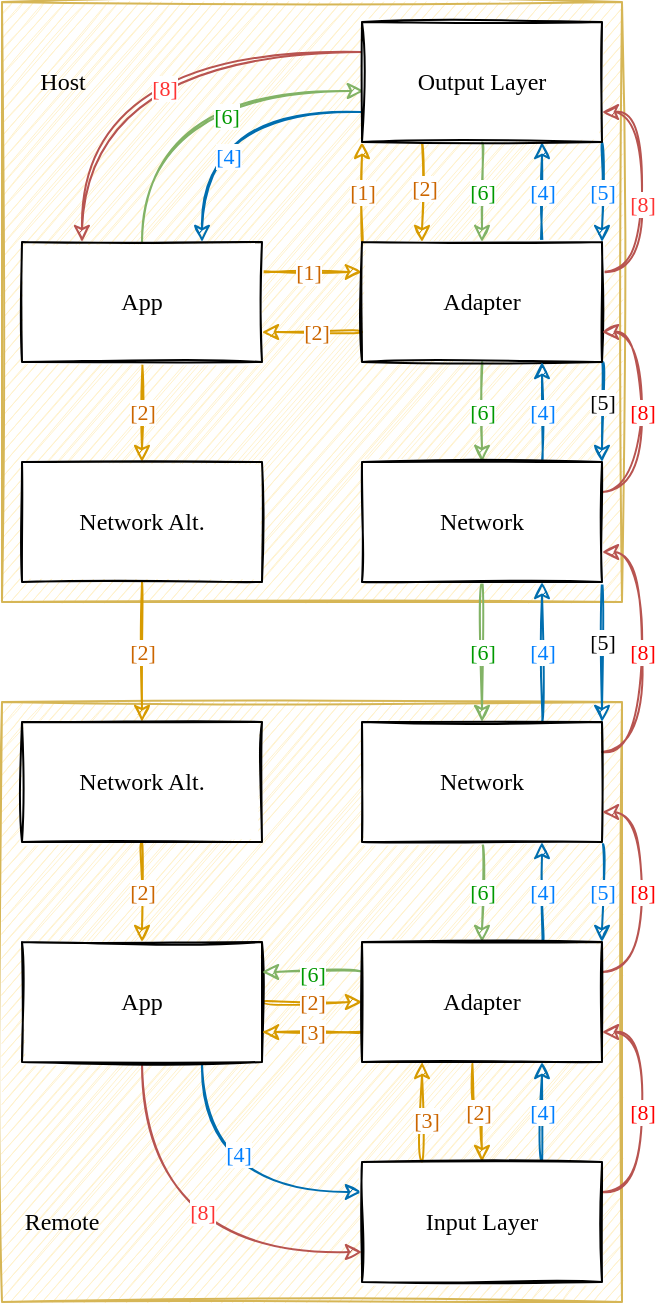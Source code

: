<mxfile version="14.5.1" type="github">
  <diagram id="R2lEEEUBdFMjLlhIrx00" name="Page-1">
    <mxGraphModel dx="788" dy="552" grid="1" gridSize="10" guides="1" tooltips="1" connect="1" arrows="1" fold="1" page="0" pageScale="1" pageWidth="850" pageHeight="1100" math="0" shadow="0" extFonts="Permanent Marker^https://fonts.googleapis.com/css?family=Permanent+Marker">
      <root>
        <mxCell id="0" />
        <mxCell id="1" parent="0" />
        <mxCell id="pU21dftAFh7mlRXFfOvP-20" value="" style="whiteSpace=wrap;html=1;sketch=1;fillColor=#fff2cc;strokeColor=#d6b656;fontFamily=Comic Sans MS;" parent="1" vertex="1">
          <mxGeometry x="10" y="360" width="310" height="300" as="geometry" />
        </mxCell>
        <mxCell id="pU21dftAFh7mlRXFfOvP-16" value="" style="whiteSpace=wrap;html=1;sketch=1;fillColor=#fff2cc;strokeColor=#d6b656;fontFamily=Comic Sans MS;" parent="1" vertex="1">
          <mxGeometry x="10" y="10" width="310" height="300" as="geometry" />
        </mxCell>
        <mxCell id="pU21dftAFh7mlRXFfOvP-2" style="edgeStyle=orthogonalEdgeStyle;orthogonalLoop=1;jettySize=auto;html=1;exitX=0.5;exitY=1;exitDx=0;exitDy=0;curved=1;sketch=1;fontFamily=Comic Sans MS;" parent="1" edge="1">
          <mxGeometry relative="1" as="geometry">
            <mxPoint x="60" y="230" as="sourcePoint" />
            <mxPoint x="60" y="230" as="targetPoint" />
          </mxGeometry>
        </mxCell>
        <mxCell id="pU21dftAFh7mlRXFfOvP-7" style="edgeStyle=orthogonalEdgeStyle;orthogonalLoop=1;jettySize=auto;html=1;exitX=1;exitY=0.25;exitDx=0;exitDy=0;entryX=0;entryY=0.25;entryDx=0;entryDy=0;curved=1;fillColor=#ffcd28;strokeColor=#d79b00;sketch=1;gradientColor=#ffa500;fontFamily=Comic Sans MS;" parent="1" source="pU21dftAFh7mlRXFfOvP-4" target="pU21dftAFh7mlRXFfOvP-5" edge="1">
          <mxGeometry relative="1" as="geometry" />
        </mxCell>
        <mxCell id="pU21dftAFh7mlRXFfOvP-11" value="[1]" style="edgeLabel;html=1;align=center;verticalAlign=middle;resizable=0;points=[];sketch=1;fontFamily=Comic Sans MS;fontColor=#CC6600;" parent="pU21dftAFh7mlRXFfOvP-7" vertex="1" connectable="0">
          <mxGeometry x="-0.079" relative="1" as="geometry">
            <mxPoint as="offset" />
          </mxGeometry>
        </mxCell>
        <mxCell id="pU21dftAFh7mlRXFfOvP-18" value="[2]" style="edgeStyle=orthogonalEdgeStyle;orthogonalLoop=1;jettySize=auto;html=1;exitX=0.5;exitY=1;exitDx=0;exitDy=0;entryX=0.5;entryY=0;entryDx=0;entryDy=0;curved=1;fillColor=#ffcd28;strokeColor=#d79b00;sketch=1;gradientColor=#ffa500;fontFamily=Comic Sans MS;fontColor=#CC6600;" parent="1" source="pU21dftAFh7mlRXFfOvP-4" target="pU21dftAFh7mlRXFfOvP-14" edge="1">
          <mxGeometry relative="1" as="geometry" />
        </mxCell>
        <mxCell id="pU21dftAFh7mlRXFfOvP-54" style="edgeStyle=orthogonalEdgeStyle;orthogonalLoop=1;jettySize=auto;html=1;exitX=0.5;exitY=0;exitDx=0;exitDy=0;entryX=0.008;entryY=0.575;entryDx=0;entryDy=0;curved=1;sketch=1;fontFamily=Comic Sans MS;entryPerimeter=0;fillColor=#d5e8d4;strokeColor=#82b366;" parent="1" source="pU21dftAFh7mlRXFfOvP-4" target="pU21dftAFh7mlRXFfOvP-6" edge="1">
          <mxGeometry relative="1" as="geometry" />
        </mxCell>
        <mxCell id="xrkJ1RhqO17VFnVHTUfB-8" value="[6]" style="edgeLabel;html=1;align=center;verticalAlign=middle;resizable=0;points=[];sketch=1;fontFamily=Comic Sans MS;fontColor=#009900;" vertex="1" connectable="0" parent="pU21dftAFh7mlRXFfOvP-54">
          <mxGeometry x="0.258" y="-12" relative="1" as="geometry">
            <mxPoint as="offset" />
          </mxGeometry>
        </mxCell>
        <mxCell id="pU21dftAFh7mlRXFfOvP-4" value="App" style="whiteSpace=wrap;html=1;sketch=1;fontFamily=Comic Sans MS;" parent="1" vertex="1">
          <mxGeometry x="20" y="130" width="120" height="60" as="geometry" />
        </mxCell>
        <mxCell id="pU21dftAFh7mlRXFfOvP-8" value="[1]" style="edgeStyle=orthogonalEdgeStyle;orthogonalLoop=1;jettySize=auto;html=1;exitX=0;exitY=0;exitDx=0;exitDy=0;entryX=0;entryY=1;entryDx=0;entryDy=0;curved=1;fillColor=#ffcd28;strokeColor=#d79b00;sketch=1;gradientColor=#ffa500;fontFamily=Comic Sans MS;fontColor=#CC6600;" parent="1" source="pU21dftAFh7mlRXFfOvP-5" target="pU21dftAFh7mlRXFfOvP-6" edge="1">
          <mxGeometry relative="1" as="geometry" />
        </mxCell>
        <mxCell id="pU21dftAFh7mlRXFfOvP-10" style="edgeStyle=orthogonalEdgeStyle;orthogonalLoop=1;jettySize=auto;html=1;exitX=0;exitY=0.75;exitDx=0;exitDy=0;entryX=1;entryY=0.75;entryDx=0;entryDy=0;curved=1;fillColor=#ffcd28;strokeColor=#d79b00;sketch=1;gradientColor=#ffa500;fontFamily=Comic Sans MS;fontColor=#CC6600;" parent="1" source="pU21dftAFh7mlRXFfOvP-5" target="pU21dftAFh7mlRXFfOvP-4" edge="1">
          <mxGeometry relative="1" as="geometry" />
        </mxCell>
        <mxCell id="pU21dftAFh7mlRXFfOvP-13" value="[2]" style="edgeLabel;html=1;align=center;verticalAlign=middle;resizable=0;points=[];sketch=1;fontFamily=Comic Sans MS;fontColor=#CC6600;" parent="pU21dftAFh7mlRXFfOvP-10" vertex="1" connectable="0">
          <mxGeometry x="-0.059" relative="1" as="geometry">
            <mxPoint as="offset" />
          </mxGeometry>
        </mxCell>
        <mxCell id="pU21dftAFh7mlRXFfOvP-39" value="[4]" style="edgeStyle=orthogonalEdgeStyle;orthogonalLoop=1;jettySize=auto;html=1;exitX=0.75;exitY=0;exitDx=0;exitDy=0;entryX=0.75;entryY=1;entryDx=0;entryDy=0;curved=1;fillColor=#1ba1e2;strokeColor=#006EAF;sketch=1;fontFamily=Comic Sans MS;fontColor=#007FFF;" parent="1" source="pU21dftAFh7mlRXFfOvP-5" target="pU21dftAFh7mlRXFfOvP-6" edge="1">
          <mxGeometry relative="1" as="geometry" />
        </mxCell>
        <mxCell id="pU21dftAFh7mlRXFfOvP-42" style="edgeStyle=orthogonalEdgeStyle;orthogonalLoop=1;jettySize=auto;html=1;exitX=1;exitY=1;exitDx=0;exitDy=0;entryX=1;entryY=0;entryDx=0;entryDy=0;curved=1;sketch=1;fillColor=#1ba1e2;strokeColor=#006EAF;fontFamily=Comic Sans MS;fontColor=#007FFF;" parent="1" source="pU21dftAFh7mlRXFfOvP-5" target="pU21dftAFh7mlRXFfOvP-15" edge="1">
          <mxGeometry relative="1" as="geometry" />
        </mxCell>
        <mxCell id="pU21dftAFh7mlRXFfOvP-43" value="[5]" style="edgeLabel;html=1;align=center;verticalAlign=middle;resizable=0;points=[];sketch=1;fontFamily=Comic Sans MS;" parent="pU21dftAFh7mlRXFfOvP-42" vertex="1" connectable="0">
          <mxGeometry x="-0.48" y="-1" relative="1" as="geometry">
            <mxPoint x="1" y="7.14" as="offset" />
          </mxGeometry>
        </mxCell>
        <mxCell id="pU21dftAFh7mlRXFfOvP-48" value="[6]" style="edgeStyle=orthogonalEdgeStyle;orthogonalLoop=1;jettySize=auto;html=1;entryX=0.5;entryY=0;entryDx=0;entryDy=0;curved=1;sketch=1;fontFamily=Comic Sans MS;exitX=0.5;exitY=1;exitDx=0;exitDy=0;fillColor=#d5e8d4;strokeColor=#82b366;fontColor=#009900;" parent="1" source="pU21dftAFh7mlRXFfOvP-5" target="pU21dftAFh7mlRXFfOvP-15" edge="1">
          <mxGeometry relative="1" as="geometry">
            <mxPoint x="220" y="190" as="sourcePoint" />
          </mxGeometry>
        </mxCell>
        <mxCell id="pU21dftAFh7mlRXFfOvP-66" style="edgeStyle=orthogonalEdgeStyle;orthogonalLoop=1;jettySize=auto;html=1;exitX=1;exitY=0.25;exitDx=0;exitDy=0;entryX=1;entryY=0.75;entryDx=0;entryDy=0;curved=1;sketch=1;fontFamily=Comic Sans MS;fillColor=#f8cecc;strokeColor=#b85450;fontColor=#FF0000;" parent="1" source="pU21dftAFh7mlRXFfOvP-5" target="pU21dftAFh7mlRXFfOvP-6" edge="1">
          <mxGeometry relative="1" as="geometry" />
        </mxCell>
        <mxCell id="pU21dftAFh7mlRXFfOvP-68" value="[8]" style="edgeLabel;html=1;align=center;verticalAlign=middle;resizable=0;points=[];sketch=1;fontFamily=Comic Sans MS;fontColor=#FF3333;" parent="pU21dftAFh7mlRXFfOvP-66" vertex="1" connectable="0">
          <mxGeometry x="-0.092" relative="1" as="geometry">
            <mxPoint as="offset" />
          </mxGeometry>
        </mxCell>
        <mxCell id="pU21dftAFh7mlRXFfOvP-5" value="Adapter" style="whiteSpace=wrap;html=1;sketch=1;fontFamily=Comic Sans MS;" parent="1" vertex="1">
          <mxGeometry x="190" y="130" width="120" height="60" as="geometry" />
        </mxCell>
        <mxCell id="pU21dftAFh7mlRXFfOvP-9" style="edgeStyle=orthogonalEdgeStyle;orthogonalLoop=1;jettySize=auto;html=1;entryX=0.25;entryY=0;entryDx=0;entryDy=0;exitX=0.25;exitY=1;exitDx=0;exitDy=0;curved=1;fillColor=#ffcd28;strokeColor=#d79b00;sketch=1;gradientColor=#ffa500;fontFamily=Comic Sans MS;" parent="1" source="pU21dftAFh7mlRXFfOvP-6" target="pU21dftAFh7mlRXFfOvP-5" edge="1">
          <mxGeometry relative="1" as="geometry" />
        </mxCell>
        <mxCell id="pU21dftAFh7mlRXFfOvP-12" value="[2]" style="edgeLabel;html=1;align=center;verticalAlign=middle;resizable=0;points=[];sketch=1;fontFamily=Comic Sans MS;fontColor=#CC6600;" parent="pU21dftAFh7mlRXFfOvP-9" vertex="1" connectable="0">
          <mxGeometry x="-0.087" y="1" relative="1" as="geometry">
            <mxPoint as="offset" />
          </mxGeometry>
        </mxCell>
        <mxCell id="pU21dftAFh7mlRXFfOvP-41" value="[5]" style="edgeStyle=orthogonalEdgeStyle;orthogonalLoop=1;jettySize=auto;html=1;exitX=1;exitY=1;exitDx=0;exitDy=0;entryX=1;entryY=0;entryDx=0;entryDy=0;curved=1;sketch=1;fillColor=#1ba1e2;strokeColor=#006EAF;fontFamily=Comic Sans MS;fontColor=#007FFF;" parent="1" source="pU21dftAFh7mlRXFfOvP-6" target="pU21dftAFh7mlRXFfOvP-5" edge="1">
          <mxGeometry relative="1" as="geometry" />
        </mxCell>
        <mxCell id="pU21dftAFh7mlRXFfOvP-56" value="[6]" style="edgeStyle=orthogonalEdgeStyle;orthogonalLoop=1;jettySize=auto;html=1;exitX=0.5;exitY=1;exitDx=0;exitDy=0;entryX=0.5;entryY=0;entryDx=0;entryDy=0;curved=1;sketch=1;fontFamily=Comic Sans MS;fillColor=#d5e8d4;strokeColor=#82b366;fontColor=#009900;" parent="1" source="pU21dftAFh7mlRXFfOvP-6" target="pU21dftAFh7mlRXFfOvP-5" edge="1">
          <mxGeometry relative="1" as="geometry" />
        </mxCell>
        <mxCell id="pU21dftAFh7mlRXFfOvP-69" style="edgeStyle=orthogonalEdgeStyle;orthogonalLoop=1;jettySize=auto;html=1;exitX=0;exitY=0.25;exitDx=0;exitDy=0;entryX=0.25;entryY=0;entryDx=0;entryDy=0;curved=1;sketch=1;fontFamily=Comic Sans MS;fillColor=#f8cecc;strokeColor=#b85450;fontColor=#FF0000;" parent="1" source="pU21dftAFh7mlRXFfOvP-6" target="pU21dftAFh7mlRXFfOvP-4" edge="1">
          <mxGeometry relative="1" as="geometry" />
        </mxCell>
        <mxCell id="xrkJ1RhqO17VFnVHTUfB-9" value="[8]" style="edgeLabel;html=1;align=center;verticalAlign=middle;resizable=0;points=[];sketch=1;fontFamily=Comic Sans MS;fontColor=#FF3333;" vertex="1" connectable="0" parent="pU21dftAFh7mlRXFfOvP-69">
          <mxGeometry x="-0.158" y="18" relative="1" as="geometry">
            <mxPoint as="offset" />
          </mxGeometry>
        </mxCell>
        <mxCell id="xrkJ1RhqO17VFnVHTUfB-3" style="edgeStyle=orthogonalEdgeStyle;curved=1;rounded=1;orthogonalLoop=1;jettySize=auto;html=1;exitX=0;exitY=0.75;exitDx=0;exitDy=0;entryX=0.75;entryY=0;entryDx=0;entryDy=0;fillColor=#1ba1e2;strokeColor=#006EAF;sketch=1;fontFamily=Comic Sans MS;fontColor=#007FFF;" edge="1" parent="1" source="pU21dftAFh7mlRXFfOvP-6" target="pU21dftAFh7mlRXFfOvP-4">
          <mxGeometry relative="1" as="geometry" />
        </mxCell>
        <mxCell id="xrkJ1RhqO17VFnVHTUfB-4" value="[4]" style="edgeLabel;html=1;align=center;verticalAlign=middle;resizable=0;points=[];sketch=1;fontFamily=Comic Sans MS;fontColor=#007FFF;" vertex="1" connectable="0" parent="xrkJ1RhqO17VFnVHTUfB-3">
          <mxGeometry x="-0.079" y="22" relative="1" as="geometry">
            <mxPoint as="offset" />
          </mxGeometry>
        </mxCell>
        <mxCell id="pU21dftAFh7mlRXFfOvP-6" value="Output Layer" style="whiteSpace=wrap;html=1;sketch=1;fontFamily=Comic Sans MS;" parent="1" vertex="1">
          <mxGeometry x="190" y="20" width="120" height="60" as="geometry" />
        </mxCell>
        <mxCell id="pU21dftAFh7mlRXFfOvP-24" value="[2]" style="edgeStyle=orthogonalEdgeStyle;orthogonalLoop=1;jettySize=auto;html=1;exitX=0.5;exitY=1;exitDx=0;exitDy=0;entryX=0.5;entryY=0;entryDx=0;entryDy=0;curved=1;fillColor=#ffe6cc;strokeColor=#d79b00;sketch=1;fontFamily=Comic Sans MS;fontColor=#CC6600;" parent="1" source="pU21dftAFh7mlRXFfOvP-14" target="pU21dftAFh7mlRXFfOvP-23" edge="1">
          <mxGeometry relative="1" as="geometry" />
        </mxCell>
        <mxCell id="pU21dftAFh7mlRXFfOvP-14" value="Network Alt." style="whiteSpace=wrap;html=1;sketch=1;fontFamily=Comic Sans MS;" parent="1" vertex="1">
          <mxGeometry x="20" y="240" width="120" height="60" as="geometry" />
        </mxCell>
        <mxCell id="pU21dftAFh7mlRXFfOvP-38" value="[4]" style="edgeStyle=orthogonalEdgeStyle;orthogonalLoop=1;jettySize=auto;html=1;exitX=0.75;exitY=0;exitDx=0;exitDy=0;entryX=0.75;entryY=1;entryDx=0;entryDy=0;curved=1;fillColor=#1ba1e2;strokeColor=#006EAF;sketch=1;fontFamily=Comic Sans MS;fontColor=#007FFF;" parent="1" source="pU21dftAFh7mlRXFfOvP-15" target="pU21dftAFh7mlRXFfOvP-5" edge="1">
          <mxGeometry relative="1" as="geometry" />
        </mxCell>
        <mxCell id="pU21dftAFh7mlRXFfOvP-44" style="edgeStyle=orthogonalEdgeStyle;orthogonalLoop=1;jettySize=auto;html=1;exitX=1;exitY=1;exitDx=0;exitDy=0;entryX=1;entryY=0;entryDx=0;entryDy=0;curved=1;sketch=1;fillColor=#1ba1e2;strokeColor=#006EAF;fontFamily=Comic Sans MS;fontColor=#007FFF;" parent="1" source="pU21dftAFh7mlRXFfOvP-15" target="pU21dftAFh7mlRXFfOvP-27" edge="1">
          <mxGeometry relative="1" as="geometry" />
        </mxCell>
        <mxCell id="pU21dftAFh7mlRXFfOvP-45" value="[5]" style="edgeLabel;html=1;align=center;verticalAlign=middle;resizable=0;points=[];sketch=1;fontFamily=Comic Sans MS;" parent="pU21dftAFh7mlRXFfOvP-44" vertex="1" connectable="0">
          <mxGeometry x="0.252" relative="1" as="geometry">
            <mxPoint y="-13.81" as="offset" />
          </mxGeometry>
        </mxCell>
        <mxCell id="pU21dftAFh7mlRXFfOvP-49" value="[6]" style="edgeStyle=orthogonalEdgeStyle;orthogonalLoop=1;jettySize=auto;html=1;exitX=0.5;exitY=1;exitDx=0;exitDy=0;entryX=0.5;entryY=0;entryDx=0;entryDy=0;curved=1;sketch=1;fontFamily=Comic Sans MS;fillColor=#d5e8d4;strokeColor=#82b366;fontColor=#009900;" parent="1" source="pU21dftAFh7mlRXFfOvP-15" target="pU21dftAFh7mlRXFfOvP-27" edge="1">
          <mxGeometry relative="1" as="geometry" />
        </mxCell>
        <mxCell id="pU21dftAFh7mlRXFfOvP-65" value="[8]" style="edgeStyle=orthogonalEdgeStyle;orthogonalLoop=1;jettySize=auto;html=1;exitX=1;exitY=0.25;exitDx=0;exitDy=0;entryX=1;entryY=0.75;entryDx=0;entryDy=0;curved=1;sketch=1;fontFamily=Comic Sans MS;fillColor=#f8cecc;strokeColor=#b85450;fontColor=#FF0000;" parent="1" source="pU21dftAFh7mlRXFfOvP-15" target="pU21dftAFh7mlRXFfOvP-5" edge="1">
          <mxGeometry relative="1" as="geometry" />
        </mxCell>
        <mxCell id="pU21dftAFh7mlRXFfOvP-15" value="Network" style="whiteSpace=wrap;html=1;sketch=1;fontFamily=Comic Sans MS;" parent="1" vertex="1">
          <mxGeometry x="190" y="240" width="120" height="60" as="geometry" />
        </mxCell>
        <mxCell id="pU21dftAFh7mlRXFfOvP-17" value="Host" style="text;html=1;align=center;verticalAlign=middle;resizable=0;points=[];autosize=1;sketch=1;fontFamily=Comic Sans MS;" parent="1" vertex="1">
          <mxGeometry x="20" y="40" width="40" height="20" as="geometry" />
        </mxCell>
        <mxCell id="pU21dftAFh7mlRXFfOvP-21" value="Remote" style="text;html=1;strokeColor=none;fillColor=none;align=center;verticalAlign=middle;whiteSpace=wrap;sketch=1;fontFamily=Comic Sans MS;" parent="1" vertex="1">
          <mxGeometry x="20" y="610" width="40" height="20" as="geometry" />
        </mxCell>
        <mxCell id="pU21dftAFh7mlRXFfOvP-26" value="[2]" style="edgeStyle=orthogonalEdgeStyle;orthogonalLoop=1;jettySize=auto;html=1;exitX=0.5;exitY=1;exitDx=0;exitDy=0;entryX=0.5;entryY=0;entryDx=0;entryDy=0;curved=1;fillColor=#ffe6cc;strokeColor=#d79b00;sketch=1;fontFamily=Comic Sans MS;fontColor=#CC6600;" parent="1" source="pU21dftAFh7mlRXFfOvP-23" target="pU21dftAFh7mlRXFfOvP-25" edge="1">
          <mxGeometry relative="1" as="geometry" />
        </mxCell>
        <mxCell id="pU21dftAFh7mlRXFfOvP-23" value="Network Alt." style="whiteSpace=wrap;html=1;sketch=1;fontFamily=Comic Sans MS;" parent="1" vertex="1">
          <mxGeometry x="20" y="370" width="120" height="60" as="geometry" />
        </mxCell>
        <mxCell id="pU21dftAFh7mlRXFfOvP-30" value="[2]" style="edgeStyle=orthogonalEdgeStyle;orthogonalLoop=1;jettySize=auto;html=1;exitX=1;exitY=0.5;exitDx=0;exitDy=0;entryX=0;entryY=0.5;entryDx=0;entryDy=0;curved=1;fillColor=#ffe6cc;strokeColor=#d79b00;sketch=1;fontFamily=Comic Sans MS;fontColor=#CC6600;" parent="1" source="pU21dftAFh7mlRXFfOvP-25" target="pU21dftAFh7mlRXFfOvP-28" edge="1">
          <mxGeometry relative="1" as="geometry" />
        </mxCell>
        <mxCell id="pU21dftAFh7mlRXFfOvP-35" value="" style="edgeStyle=orthogonalEdgeStyle;orthogonalLoop=1;jettySize=auto;html=1;exitX=0.75;exitY=1;exitDx=0;exitDy=0;entryX=0;entryY=0.25;entryDx=0;entryDy=0;curved=1;fillColor=#1ba1e2;strokeColor=#006EAF;sketch=1;fontFamily=Comic Sans MS;fontColor=#007FFF;" parent="1" source="pU21dftAFh7mlRXFfOvP-25" target="pU21dftAFh7mlRXFfOvP-29" edge="1">
          <mxGeometry relative="1" as="geometry" />
        </mxCell>
        <mxCell id="xrkJ1RhqO17VFnVHTUfB-6" value="[4]" style="edgeLabel;html=1;align=center;verticalAlign=middle;resizable=0;points=[];sketch=1;fontFamily=Comic Sans MS;fontColor=#007FFF;" vertex="1" connectable="0" parent="pU21dftAFh7mlRXFfOvP-35">
          <mxGeometry x="-0.366" y="18" relative="1" as="geometry">
            <mxPoint as="offset" />
          </mxGeometry>
        </mxCell>
        <mxCell id="pU21dftAFh7mlRXFfOvP-58" style="edgeStyle=orthogonalEdgeStyle;orthogonalLoop=1;jettySize=auto;html=1;exitX=0.5;exitY=1;exitDx=0;exitDy=0;entryX=0;entryY=0.75;entryDx=0;entryDy=0;curved=1;sketch=1;fontFamily=Comic Sans MS;fillColor=#f8cecc;strokeColor=#b85450;fontColor=#FF3333;" parent="1" source="pU21dftAFh7mlRXFfOvP-25" target="pU21dftAFh7mlRXFfOvP-29" edge="1">
          <mxGeometry relative="1" as="geometry" />
        </mxCell>
        <mxCell id="xrkJ1RhqO17VFnVHTUfB-7" value="[8]" style="edgeLabel;html=1;align=center;verticalAlign=middle;resizable=0;points=[];sketch=1;fontFamily=Comic Sans MS;fontColor=#FF3333;" vertex="1" connectable="0" parent="pU21dftAFh7mlRXFfOvP-58">
          <mxGeometry x="0.22" y="20" relative="1" as="geometry">
            <mxPoint as="offset" />
          </mxGeometry>
        </mxCell>
        <mxCell id="pU21dftAFh7mlRXFfOvP-25" value="App" style="whiteSpace=wrap;html=1;sketch=1;fontFamily=Comic Sans MS;" parent="1" vertex="1">
          <mxGeometry x="20" y="480" width="120" height="60" as="geometry" />
        </mxCell>
        <mxCell id="pU21dftAFh7mlRXFfOvP-37" value="[4]" style="edgeStyle=orthogonalEdgeStyle;orthogonalLoop=1;jettySize=auto;html=1;exitX=0.75;exitY=0;exitDx=0;exitDy=0;entryX=0.75;entryY=1;entryDx=0;entryDy=0;curved=1;fillColor=#1ba1e2;strokeColor=#006EAF;sketch=1;fontFamily=Comic Sans MS;fontColor=#007FFF;" parent="1" source="pU21dftAFh7mlRXFfOvP-27" target="pU21dftAFh7mlRXFfOvP-15" edge="1">
          <mxGeometry relative="1" as="geometry" />
        </mxCell>
        <mxCell id="pU21dftAFh7mlRXFfOvP-46" value="[5]" style="edgeStyle=orthogonalEdgeStyle;orthogonalLoop=1;jettySize=auto;html=1;exitX=1;exitY=1;exitDx=0;exitDy=0;curved=1;sketch=1;fontFamily=Comic Sans MS;entryX=1;entryY=0;entryDx=0;entryDy=0;fillColor=#1ba1e2;strokeColor=#006EAF;fontColor=#007FFF;" parent="1" source="pU21dftAFh7mlRXFfOvP-27" target="pU21dftAFh7mlRXFfOvP-28" edge="1">
          <mxGeometry relative="1" as="geometry" />
        </mxCell>
        <mxCell id="pU21dftAFh7mlRXFfOvP-53" value="[6]" style="edgeStyle=orthogonalEdgeStyle;orthogonalLoop=1;jettySize=auto;html=1;exitX=0.5;exitY=1;exitDx=0;exitDy=0;entryX=0.5;entryY=0;entryDx=0;entryDy=0;curved=1;sketch=1;fontFamily=Comic Sans MS;fillColor=#d5e8d4;strokeColor=#82b366;fontColor=#009900;" parent="1" source="pU21dftAFh7mlRXFfOvP-27" target="pU21dftAFh7mlRXFfOvP-28" edge="1">
          <mxGeometry relative="1" as="geometry" />
        </mxCell>
        <mxCell id="pU21dftAFh7mlRXFfOvP-64" value="[8]" style="edgeStyle=orthogonalEdgeStyle;orthogonalLoop=1;jettySize=auto;html=1;exitX=1;exitY=0.25;exitDx=0;exitDy=0;entryX=1;entryY=0.75;entryDx=0;entryDy=0;curved=1;sketch=1;fontFamily=Comic Sans MS;fillColor=#f8cecc;strokeColor=#b85450;fontColor=#FF0000;" parent="1" source="pU21dftAFh7mlRXFfOvP-27" target="pU21dftAFh7mlRXFfOvP-15" edge="1">
          <mxGeometry relative="1" as="geometry" />
        </mxCell>
        <mxCell id="pU21dftAFh7mlRXFfOvP-27" value="Network" style="whiteSpace=wrap;html=1;sketch=1;fontFamily=Comic Sans MS;" parent="1" vertex="1">
          <mxGeometry x="190" y="370" width="120" height="60" as="geometry" />
        </mxCell>
        <mxCell id="pU21dftAFh7mlRXFfOvP-31" value="[2]" style="edgeStyle=orthogonalEdgeStyle;orthogonalLoop=1;jettySize=auto;html=1;exitX=0.46;exitY=1.016;exitDx=0;exitDy=0;entryX=0.5;entryY=0;entryDx=0;entryDy=0;exitPerimeter=0;curved=1;fillColor=#ffe6cc;strokeColor=#d79b00;sketch=1;fontFamily=Comic Sans MS;fontColor=#CC6600;" parent="1" source="pU21dftAFh7mlRXFfOvP-28" target="pU21dftAFh7mlRXFfOvP-29" edge="1">
          <mxGeometry relative="1" as="geometry" />
        </mxCell>
        <mxCell id="pU21dftAFh7mlRXFfOvP-34" value="[3]" style="edgeStyle=orthogonalEdgeStyle;orthogonalLoop=1;jettySize=auto;html=1;exitX=0;exitY=0.75;exitDx=0;exitDy=0;entryX=1;entryY=0.75;entryDx=0;entryDy=0;curved=1;fillColor=#ffe6cc;strokeColor=#d79b00;sketch=1;fontFamily=Comic Sans MS;fontColor=#CC6600;" parent="1" source="pU21dftAFh7mlRXFfOvP-28" target="pU21dftAFh7mlRXFfOvP-25" edge="1">
          <mxGeometry relative="1" as="geometry" />
        </mxCell>
        <mxCell id="pU21dftAFh7mlRXFfOvP-36" value="[4]" style="edgeStyle=orthogonalEdgeStyle;orthogonalLoop=1;jettySize=auto;html=1;exitX=0.75;exitY=0;exitDx=0;exitDy=0;curved=1;entryX=0.75;entryY=1;entryDx=0;entryDy=0;fillColor=#1ba1e2;strokeColor=#006EAF;sketch=1;fontFamily=Comic Sans MS;fontColor=#007FFF;" parent="1" source="pU21dftAFh7mlRXFfOvP-28" target="pU21dftAFh7mlRXFfOvP-27" edge="1">
          <mxGeometry relative="1" as="geometry">
            <mxPoint x="220" y="430" as="targetPoint" />
          </mxGeometry>
        </mxCell>
        <mxCell id="pU21dftAFh7mlRXFfOvP-50" style="edgeStyle=orthogonalEdgeStyle;orthogonalLoop=1;jettySize=auto;html=1;exitX=0;exitY=0.25;exitDx=0;exitDy=0;entryX=1;entryY=0.25;entryDx=0;entryDy=0;curved=1;sketch=1;fontFamily=Comic Sans MS;fillColor=#d5e8d4;strokeColor=#82b366;fontColor=#009900;" parent="1" source="pU21dftAFh7mlRXFfOvP-28" target="pU21dftAFh7mlRXFfOvP-25" edge="1">
          <mxGeometry relative="1" as="geometry" />
        </mxCell>
        <mxCell id="pU21dftAFh7mlRXFfOvP-52" value="[6]" style="edgeLabel;html=1;align=center;verticalAlign=middle;resizable=0;points=[];sketch=1;fontFamily=Comic Sans MS;fontColor=#009900;" parent="pU21dftAFh7mlRXFfOvP-50" vertex="1" connectable="0">
          <mxGeometry x="0.085" y="1" relative="1" as="geometry">
            <mxPoint x="2.14" as="offset" />
          </mxGeometry>
        </mxCell>
        <mxCell id="pU21dftAFh7mlRXFfOvP-63" value="[8]" style="edgeStyle=orthogonalEdgeStyle;orthogonalLoop=1;jettySize=auto;html=1;exitX=1;exitY=0.25;exitDx=0;exitDy=0;entryX=1;entryY=0.75;entryDx=0;entryDy=0;curved=1;sketch=1;fontFamily=Comic Sans MS;fillColor=#f8cecc;strokeColor=#b85450;fontColor=#FF0000;" parent="1" source="pU21dftAFh7mlRXFfOvP-28" target="pU21dftAFh7mlRXFfOvP-27" edge="1">
          <mxGeometry relative="1" as="geometry" />
        </mxCell>
        <mxCell id="pU21dftAFh7mlRXFfOvP-28" value="Adapter" style="whiteSpace=wrap;html=1;sketch=1;fontFamily=Comic Sans MS;" parent="1" vertex="1">
          <mxGeometry x="190" y="480" width="120" height="60" as="geometry" />
        </mxCell>
        <mxCell id="pU21dftAFh7mlRXFfOvP-32" style="edgeStyle=orthogonalEdgeStyle;orthogonalLoop=1;jettySize=auto;html=1;exitX=0.25;exitY=0;exitDx=0;exitDy=0;entryX=0.25;entryY=1;entryDx=0;entryDy=0;curved=1;fillColor=#ffe6cc;strokeColor=#d79b00;sketch=1;fontFamily=Comic Sans MS;fontColor=#CC6600;" parent="1" source="pU21dftAFh7mlRXFfOvP-29" target="pU21dftAFh7mlRXFfOvP-28" edge="1">
          <mxGeometry relative="1" as="geometry" />
        </mxCell>
        <mxCell id="pU21dftAFh7mlRXFfOvP-33" value="[3]" style="edgeLabel;html=1;align=center;verticalAlign=middle;resizable=0;points=[];sketch=1;fontFamily=Comic Sans MS;fontColor=#CC6600;" parent="pU21dftAFh7mlRXFfOvP-32" vertex="1" connectable="0">
          <mxGeometry x="-0.153" y="-2" relative="1" as="geometry">
            <mxPoint as="offset" />
          </mxGeometry>
        </mxCell>
        <mxCell id="xrkJ1RhqO17VFnVHTUfB-2" value="[4]" style="edgeStyle=orthogonalEdgeStyle;rounded=1;orthogonalLoop=1;jettySize=auto;html=1;exitX=0.75;exitY=0;exitDx=0;exitDy=0;entryX=0.75;entryY=1;entryDx=0;entryDy=0;curved=1;fillColor=#1ba1e2;strokeColor=#006EAF;sketch=1;fontFamily=Comic Sans MS;fontColor=#007FFF;" edge="1" parent="1" source="pU21dftAFh7mlRXFfOvP-29" target="pU21dftAFh7mlRXFfOvP-28">
          <mxGeometry relative="1" as="geometry" />
        </mxCell>
        <mxCell id="xrkJ1RhqO17VFnVHTUfB-5" value="[8]" style="edgeStyle=orthogonalEdgeStyle;curved=1;rounded=1;orthogonalLoop=1;jettySize=auto;html=1;exitX=1;exitY=0.25;exitDx=0;exitDy=0;entryX=1;entryY=0.75;entryDx=0;entryDy=0;sketch=1;fontFamily=Comic Sans MS;fillColor=#f8cecc;strokeColor=#b85450;fontColor=#FF0000;" edge="1" parent="1" source="pU21dftAFh7mlRXFfOvP-29" target="pU21dftAFh7mlRXFfOvP-28">
          <mxGeometry relative="1" as="geometry" />
        </mxCell>
        <mxCell id="pU21dftAFh7mlRXFfOvP-29" value="Input Layer" style="whiteSpace=wrap;html=1;sketch=1;fontFamily=Comic Sans MS;" parent="1" vertex="1">
          <mxGeometry x="190" y="590" width="120" height="60" as="geometry" />
        </mxCell>
      </root>
    </mxGraphModel>
  </diagram>
</mxfile>
